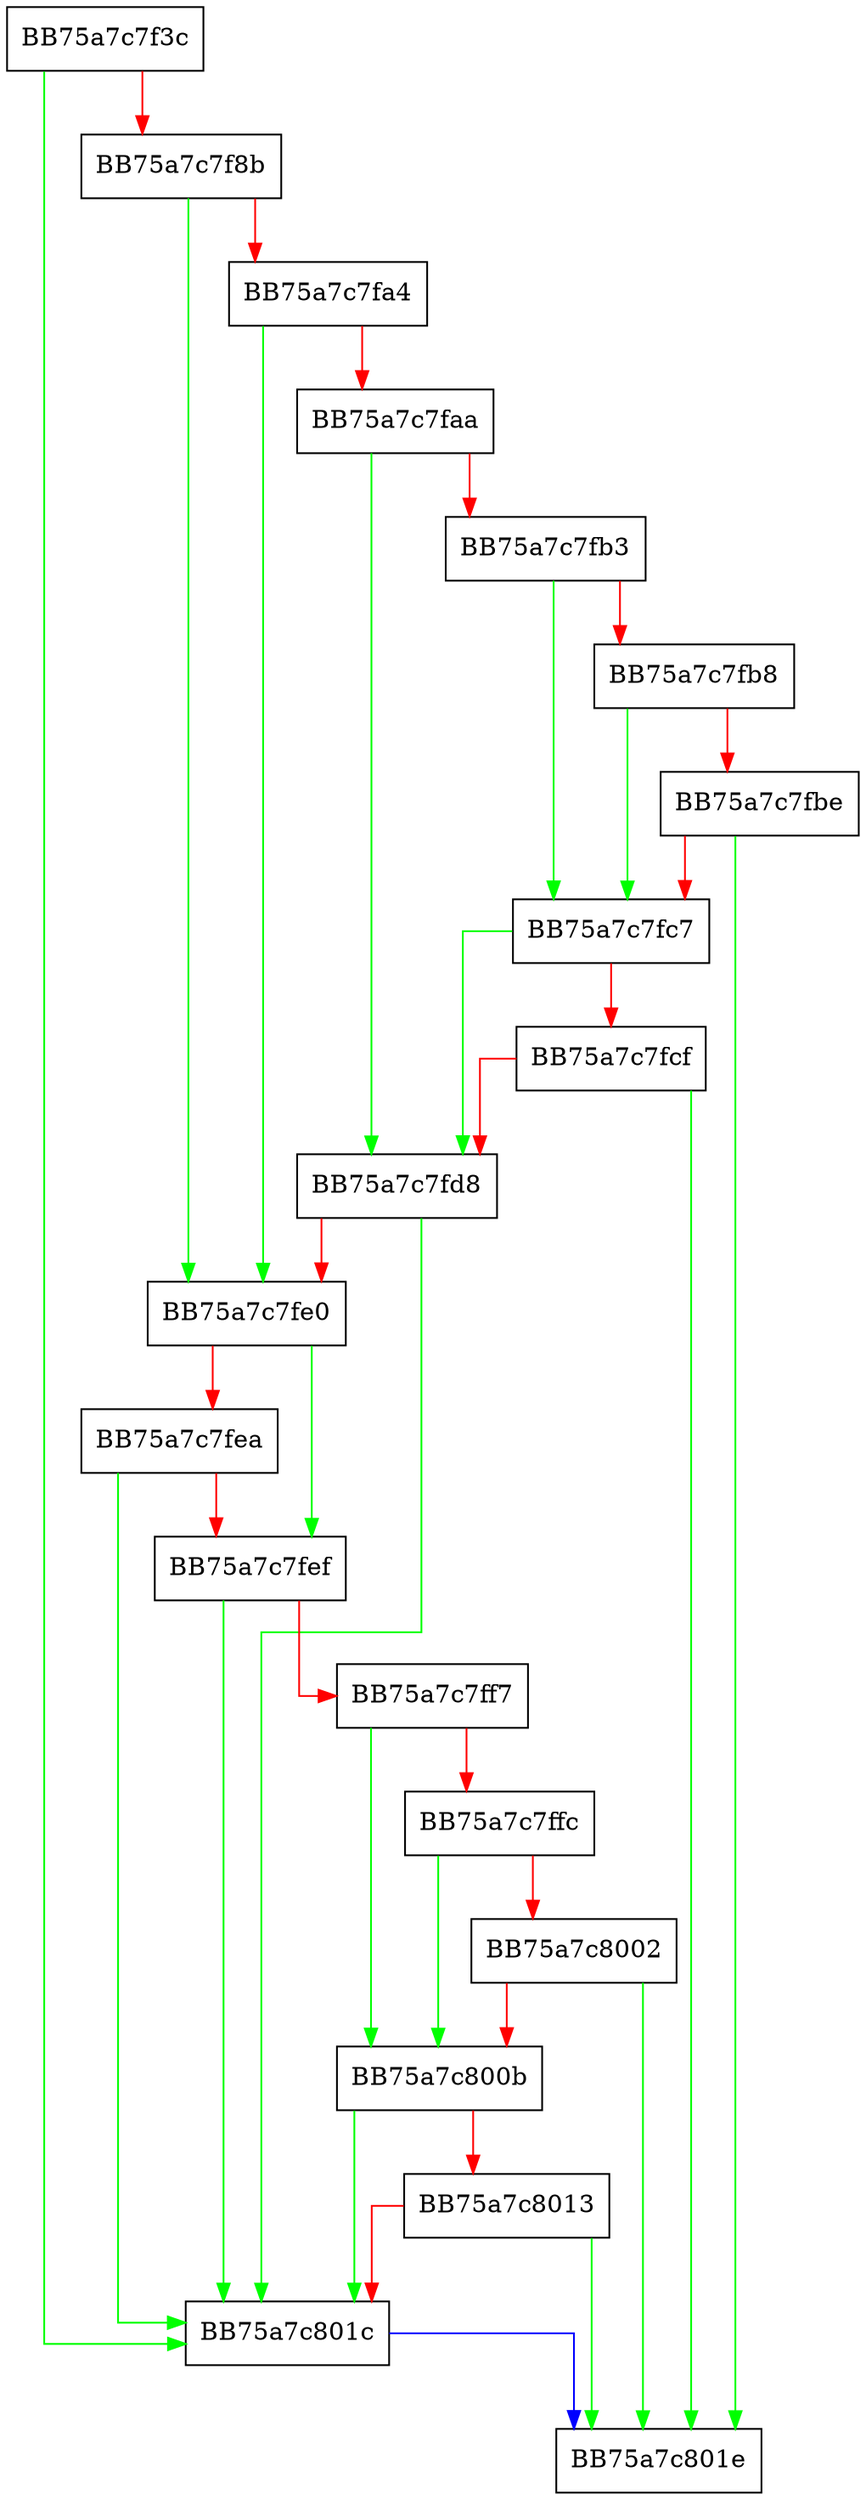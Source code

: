digraph IsMapsEnabledForRule {
  node [shape="box"];
  graph [splines=ortho];
  BB75a7c7f3c -> BB75a7c801c [color="green"];
  BB75a7c7f3c -> BB75a7c7f8b [color="red"];
  BB75a7c7f8b -> BB75a7c7fe0 [color="green"];
  BB75a7c7f8b -> BB75a7c7fa4 [color="red"];
  BB75a7c7fa4 -> BB75a7c7fe0 [color="green"];
  BB75a7c7fa4 -> BB75a7c7faa [color="red"];
  BB75a7c7faa -> BB75a7c7fd8 [color="green"];
  BB75a7c7faa -> BB75a7c7fb3 [color="red"];
  BB75a7c7fb3 -> BB75a7c7fc7 [color="green"];
  BB75a7c7fb3 -> BB75a7c7fb8 [color="red"];
  BB75a7c7fb8 -> BB75a7c7fc7 [color="green"];
  BB75a7c7fb8 -> BB75a7c7fbe [color="red"];
  BB75a7c7fbe -> BB75a7c801e [color="green"];
  BB75a7c7fbe -> BB75a7c7fc7 [color="red"];
  BB75a7c7fc7 -> BB75a7c7fd8 [color="green"];
  BB75a7c7fc7 -> BB75a7c7fcf [color="red"];
  BB75a7c7fcf -> BB75a7c801e [color="green"];
  BB75a7c7fcf -> BB75a7c7fd8 [color="red"];
  BB75a7c7fd8 -> BB75a7c801c [color="green"];
  BB75a7c7fd8 -> BB75a7c7fe0 [color="red"];
  BB75a7c7fe0 -> BB75a7c7fef [color="green"];
  BB75a7c7fe0 -> BB75a7c7fea [color="red"];
  BB75a7c7fea -> BB75a7c801c [color="green"];
  BB75a7c7fea -> BB75a7c7fef [color="red"];
  BB75a7c7fef -> BB75a7c801c [color="green"];
  BB75a7c7fef -> BB75a7c7ff7 [color="red"];
  BB75a7c7ff7 -> BB75a7c800b [color="green"];
  BB75a7c7ff7 -> BB75a7c7ffc [color="red"];
  BB75a7c7ffc -> BB75a7c800b [color="green"];
  BB75a7c7ffc -> BB75a7c8002 [color="red"];
  BB75a7c8002 -> BB75a7c801e [color="green"];
  BB75a7c8002 -> BB75a7c800b [color="red"];
  BB75a7c800b -> BB75a7c801c [color="green"];
  BB75a7c800b -> BB75a7c8013 [color="red"];
  BB75a7c8013 -> BB75a7c801e [color="green"];
  BB75a7c8013 -> BB75a7c801c [color="red"];
  BB75a7c801c -> BB75a7c801e [color="blue"];
}